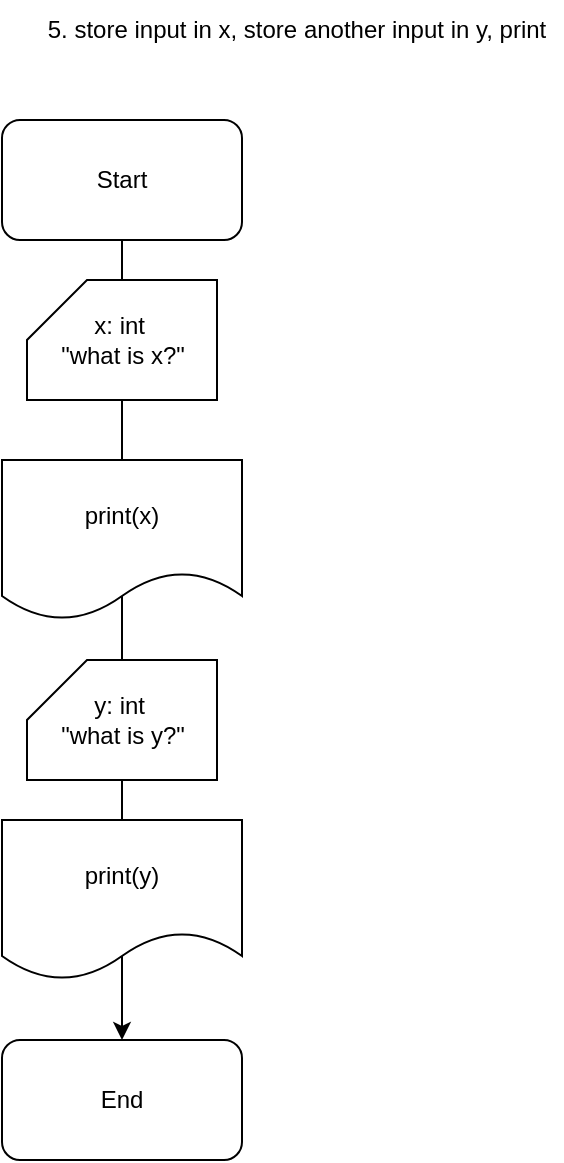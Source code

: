 <mxfile version="24.6.3" type="device">
  <diagram name="Page-1" id="zCJOOwEvWnlqeo-MKQPp">
    <mxGraphModel dx="1395" dy="643" grid="1" gridSize="10" guides="1" tooltips="1" connect="1" arrows="1" fold="1" page="1" pageScale="1" pageWidth="850" pageHeight="1100" math="0" shadow="0">
      <root>
        <mxCell id="0" />
        <mxCell id="1" parent="0" />
        <mxCell id="24lvV09j2VHUAjs1KWGv-15" style="edgeStyle=orthogonalEdgeStyle;rounded=0;orthogonalLoop=1;jettySize=auto;html=1;entryX=0.5;entryY=0;entryDx=0;entryDy=0;" edge="1" parent="1" source="24lvV09j2VHUAjs1KWGv-1" target="24lvV09j2VHUAjs1KWGv-2">
          <mxGeometry relative="1" as="geometry" />
        </mxCell>
        <mxCell id="24lvV09j2VHUAjs1KWGv-1" value="Start" style="rounded=1;whiteSpace=wrap;html=1;" vertex="1" parent="1">
          <mxGeometry x="40" y="90" width="120" height="60" as="geometry" />
        </mxCell>
        <mxCell id="24lvV09j2VHUAjs1KWGv-2" value="End" style="rounded=1;whiteSpace=wrap;html=1;" vertex="1" parent="1">
          <mxGeometry x="40" y="550" width="120" height="60" as="geometry" />
        </mxCell>
        <mxCell id="24lvV09j2VHUAjs1KWGv-7" value="5. store input in x, store another input in y, print" style="text;html=1;align=center;verticalAlign=middle;whiteSpace=wrap;rounded=0;" vertex="1" parent="1">
          <mxGeometry x="55" y="30" width="265" height="30" as="geometry" />
        </mxCell>
        <mxCell id="24lvV09j2VHUAjs1KWGv-17" value="print(x)" style="shape=document;whiteSpace=wrap;html=1;boundedLbl=1;" vertex="1" parent="1">
          <mxGeometry x="40" y="260" width="120" height="80" as="geometry" />
        </mxCell>
        <mxCell id="24lvV09j2VHUAjs1KWGv-19" value="print(y)" style="shape=document;whiteSpace=wrap;html=1;boundedLbl=1;" vertex="1" parent="1">
          <mxGeometry x="40" y="440" width="120" height="80" as="geometry" />
        </mxCell>
        <mxCell id="24lvV09j2VHUAjs1KWGv-24" value="x: int&amp;nbsp;&lt;br&gt;&quot;what is x?&quot;" style="shape=card;whiteSpace=wrap;html=1;" vertex="1" parent="1">
          <mxGeometry x="52.5" y="170" width="95" height="60" as="geometry" />
        </mxCell>
        <mxCell id="24lvV09j2VHUAjs1KWGv-25" value="y: int&amp;nbsp;&lt;br&gt;&quot;what is y?&quot;" style="shape=card;whiteSpace=wrap;html=1;" vertex="1" parent="1">
          <mxGeometry x="52.5" y="360" width="95" height="60" as="geometry" />
        </mxCell>
      </root>
    </mxGraphModel>
  </diagram>
</mxfile>
